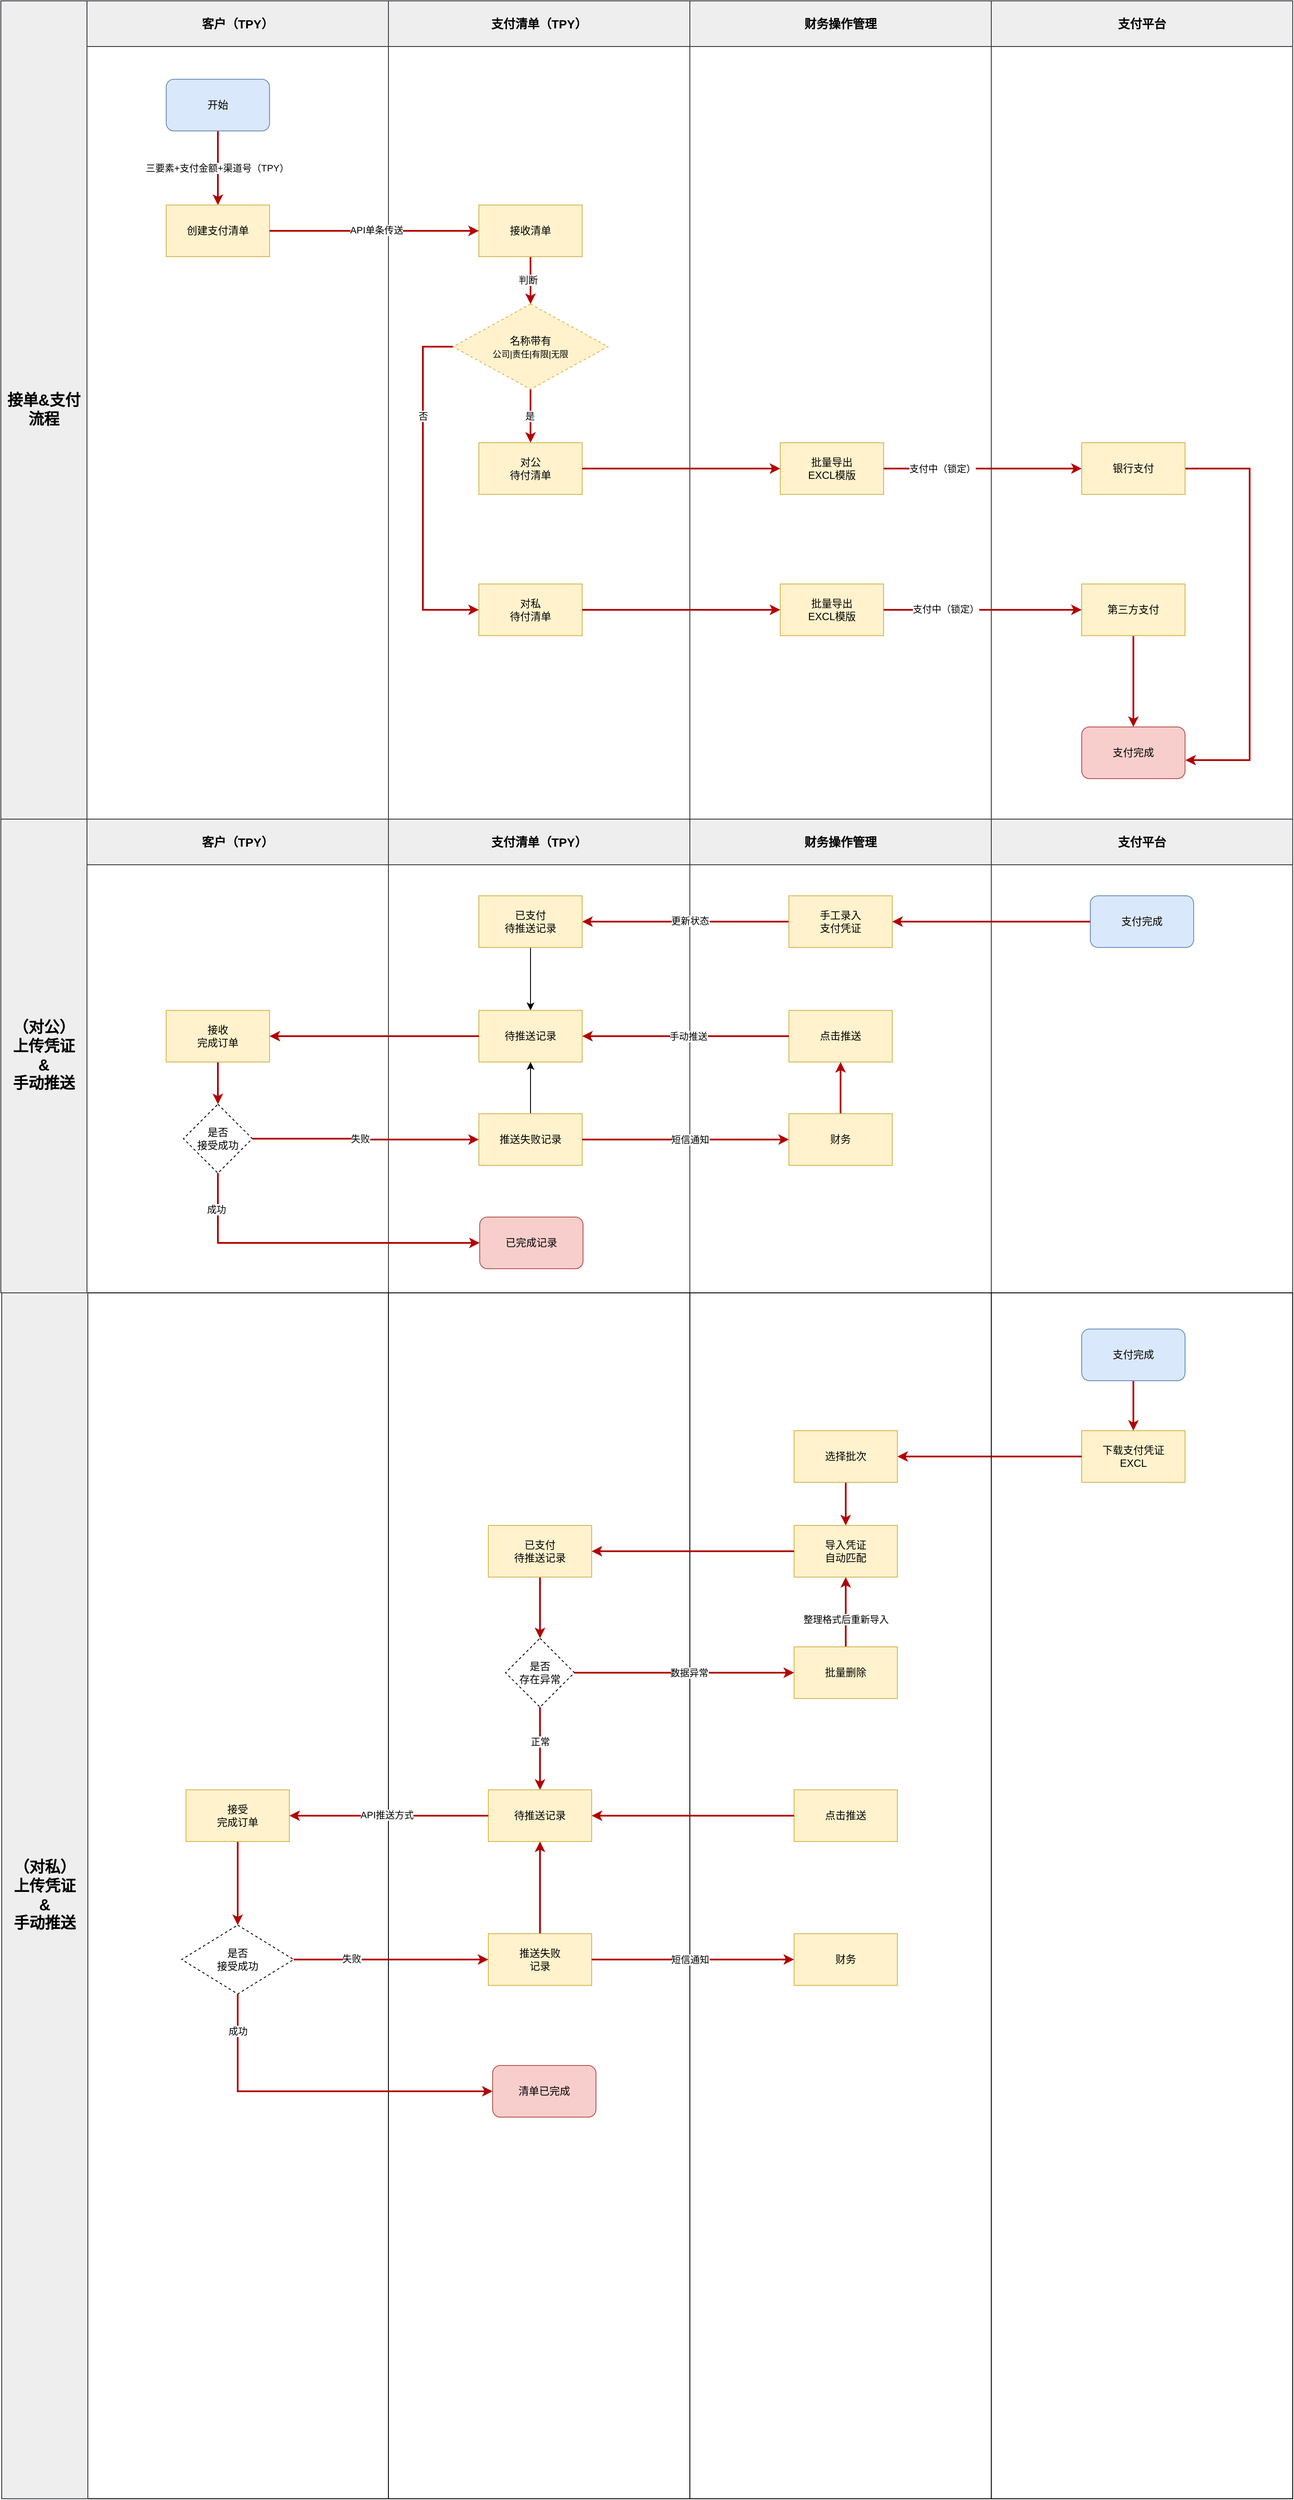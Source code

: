 <mxfile version="21.6.8" type="github">
  <diagram name="第 1 页" id="fxrkG2htSmhJT_0z3Aou">
    <mxGraphModel dx="2261" dy="790" grid="1" gridSize="10" guides="1" tooltips="1" connect="1" arrows="1" fold="1" page="1" pageScale="1" pageWidth="827" pageHeight="1169" math="0" shadow="0">
      <root>
        <mxCell id="0" />
        <mxCell id="1" parent="0" />
        <mxCell id="FZ6v5sqUs1EsnQ-WUJlG-2" value="客户（TPY）" style="swimlane;whiteSpace=wrap;html=1;startSize=53;movable=1;resizable=1;rotatable=1;deletable=1;editable=1;locked=0;connectable=1;fillColor=#eeeeee;strokeColor=#36393d;fontSize=14;" parent="1" vertex="1">
          <mxGeometry x="-680" y="30" width="350" height="950" as="geometry">
            <mxRectangle x="110" y="180" width="140" height="30" as="alternateBounds" />
          </mxGeometry>
        </mxCell>
        <mxCell id="FZ6v5sqUs1EsnQ-WUJlG-105" style="edgeStyle=orthogonalEdgeStyle;rounded=0;orthogonalLoop=1;jettySize=auto;html=1;exitX=0.5;exitY=1;exitDx=0;exitDy=0;entryX=0.5;entryY=0;entryDx=0;entryDy=0;fillColor=#e51400;strokeColor=#B20000;strokeWidth=2;" parent="FZ6v5sqUs1EsnQ-WUJlG-2" source="FZ6v5sqUs1EsnQ-WUJlG-101" target="FZ6v5sqUs1EsnQ-WUJlG-103" edge="1">
          <mxGeometry relative="1" as="geometry" />
        </mxCell>
        <mxCell id="FZ6v5sqUs1EsnQ-WUJlG-106" value="三要素+支付金额+渠道号（TPY）" style="edgeLabel;html=1;align=center;verticalAlign=middle;resizable=0;points=[];" parent="FZ6v5sqUs1EsnQ-WUJlG-105" vertex="1" connectable="0">
          <mxGeometry y="-1" relative="1" as="geometry">
            <mxPoint as="offset" />
          </mxGeometry>
        </mxCell>
        <mxCell id="FZ6v5sqUs1EsnQ-WUJlG-101" value="开始" style="rounded=1;whiteSpace=wrap;html=1;verticalAlign=middle;align=center;fillColor=#dae8fc;strokeColor=#6c8ebf;" parent="FZ6v5sqUs1EsnQ-WUJlG-2" vertex="1">
          <mxGeometry x="92" y="91" width="120" height="60" as="geometry" />
        </mxCell>
        <mxCell id="FZ6v5sqUs1EsnQ-WUJlG-103" value="创建支付清单" style="rounded=0;whiteSpace=wrap;html=1;verticalAlign=middle;align=center;fillColor=#fff2cc;strokeColor=#d6b656;" parent="FZ6v5sqUs1EsnQ-WUJlG-2" vertex="1">
          <mxGeometry x="92" y="237" width="120" height="60" as="geometry" />
        </mxCell>
        <mxCell id="FZ6v5sqUs1EsnQ-WUJlG-98" value="接单&amp;amp;支付流程" style="rounded=0;whiteSpace=wrap;html=1;fillColor=#eeeeee;strokeColor=#36393d;fontSize=18;fontStyle=1" parent="1" vertex="1">
          <mxGeometry x="-780" y="30" width="100" height="950" as="geometry" />
        </mxCell>
        <mxCell id="FZ6v5sqUs1EsnQ-WUJlG-107" value="支付清单（TPY）" style="swimlane;whiteSpace=wrap;html=1;startSize=53;movable=1;resizable=1;rotatable=1;deletable=1;editable=1;locked=0;connectable=1;fillColor=#eeeeee;strokeColor=#36393d;fontSize=14;" parent="1" vertex="1">
          <mxGeometry x="-330" y="30" width="350" height="950" as="geometry">
            <mxRectangle x="110" y="180" width="140" height="30" as="alternateBounds" />
          </mxGeometry>
        </mxCell>
        <mxCell id="FZ6v5sqUs1EsnQ-WUJlG-119" style="edgeStyle=orthogonalEdgeStyle;rounded=0;orthogonalLoop=1;jettySize=auto;html=1;exitX=0.5;exitY=1;exitDx=0;exitDy=0;entryX=0.5;entryY=0;entryDx=0;entryDy=0;fillColor=#e51400;strokeColor=#B20000;strokeWidth=2;" parent="FZ6v5sqUs1EsnQ-WUJlG-107" source="FZ6v5sqUs1EsnQ-WUJlG-111" target="FZ6v5sqUs1EsnQ-WUJlG-114" edge="1">
          <mxGeometry relative="1" as="geometry" />
        </mxCell>
        <mxCell id="FZ6v5sqUs1EsnQ-WUJlG-156" value="判断" style="edgeLabel;html=1;align=center;verticalAlign=middle;resizable=0;points=[];" parent="FZ6v5sqUs1EsnQ-WUJlG-119" vertex="1" connectable="0">
          <mxGeometry x="-0.025" y="-3" relative="1" as="geometry">
            <mxPoint as="offset" />
          </mxGeometry>
        </mxCell>
        <mxCell id="FZ6v5sqUs1EsnQ-WUJlG-111" value="接收清单" style="rounded=0;whiteSpace=wrap;html=1;verticalAlign=middle;align=center;fillColor=#fff2cc;strokeColor=#d6b656;" parent="FZ6v5sqUs1EsnQ-WUJlG-107" vertex="1">
          <mxGeometry x="105" y="237" width="120" height="60" as="geometry" />
        </mxCell>
        <mxCell id="FZ6v5sqUs1EsnQ-WUJlG-123" style="edgeStyle=orthogonalEdgeStyle;rounded=0;orthogonalLoop=1;jettySize=auto;html=1;exitX=0.5;exitY=1;exitDx=0;exitDy=0;entryX=0.5;entryY=0;entryDx=0;entryDy=0;fillColor=#e51400;strokeColor=#B20000;strokeWidth=2;" parent="FZ6v5sqUs1EsnQ-WUJlG-107" source="FZ6v5sqUs1EsnQ-WUJlG-114" target="FZ6v5sqUs1EsnQ-WUJlG-122" edge="1">
          <mxGeometry relative="1" as="geometry" />
        </mxCell>
        <mxCell id="FZ6v5sqUs1EsnQ-WUJlG-124" value="是" style="edgeLabel;html=1;align=center;verticalAlign=middle;resizable=0;points=[];" parent="FZ6v5sqUs1EsnQ-WUJlG-123" vertex="1" connectable="0">
          <mxGeometry relative="1" as="geometry">
            <mxPoint x="-1" as="offset" />
          </mxGeometry>
        </mxCell>
        <mxCell id="FZ6v5sqUs1EsnQ-WUJlG-133" style="edgeStyle=orthogonalEdgeStyle;rounded=0;orthogonalLoop=1;jettySize=auto;html=1;exitX=0;exitY=0.5;exitDx=0;exitDy=0;entryX=0;entryY=0.5;entryDx=0;entryDy=0;fillColor=#e51400;strokeColor=#B20000;strokeWidth=2;" parent="FZ6v5sqUs1EsnQ-WUJlG-107" source="FZ6v5sqUs1EsnQ-WUJlG-114" target="FZ6v5sqUs1EsnQ-WUJlG-132" edge="1">
          <mxGeometry relative="1" as="geometry">
            <Array as="points">
              <mxPoint x="40" y="402" />
              <mxPoint x="40" y="707" />
            </Array>
          </mxGeometry>
        </mxCell>
        <mxCell id="FZ6v5sqUs1EsnQ-WUJlG-135" value="否" style="edgeLabel;html=1;align=center;verticalAlign=middle;resizable=0;points=[];" parent="FZ6v5sqUs1EsnQ-WUJlG-133" vertex="1" connectable="0">
          <mxGeometry x="-0.154" relative="1" as="geometry">
            <mxPoint y="-56" as="offset" />
          </mxGeometry>
        </mxCell>
        <mxCell id="FZ6v5sqUs1EsnQ-WUJlG-114" value="名称带有&lt;br style=&quot;border-color: var(--border-color); font-size: 10px;&quot;&gt;&lt;span style=&quot;font-size: 10px;&quot;&gt;公司|责任|有限|无限&lt;/span&gt;" style="rhombus;whiteSpace=wrap;html=1;dashed=1;fillColor=#fff2cc;strokeColor=#d6b656;" parent="FZ6v5sqUs1EsnQ-WUJlG-107" vertex="1">
          <mxGeometry x="75" y="352" width="180" height="99" as="geometry" />
        </mxCell>
        <mxCell id="FZ6v5sqUs1EsnQ-WUJlG-122" value="对公&lt;br&gt;待付清单" style="rounded=0;whiteSpace=wrap;html=1;verticalAlign=middle;align=center;fillColor=#fff2cc;strokeColor=#d6b656;" parent="FZ6v5sqUs1EsnQ-WUJlG-107" vertex="1">
          <mxGeometry x="105" y="513" width="120" height="60" as="geometry" />
        </mxCell>
        <mxCell id="FZ6v5sqUs1EsnQ-WUJlG-132" value="对私&lt;br&gt;待付清单" style="rounded=0;whiteSpace=wrap;html=1;verticalAlign=middle;align=center;fillColor=#fff2cc;strokeColor=#d6b656;" parent="FZ6v5sqUs1EsnQ-WUJlG-107" vertex="1">
          <mxGeometry x="105" y="677" width="120" height="60" as="geometry" />
        </mxCell>
        <mxCell id="FZ6v5sqUs1EsnQ-WUJlG-120" style="edgeStyle=orthogonalEdgeStyle;rounded=0;orthogonalLoop=1;jettySize=auto;html=1;exitX=1;exitY=0.5;exitDx=0;exitDy=0;entryX=0;entryY=0.5;entryDx=0;entryDy=0;fillColor=#e51400;strokeColor=#B20000;strokeWidth=2;" parent="1" source="FZ6v5sqUs1EsnQ-WUJlG-103" target="FZ6v5sqUs1EsnQ-WUJlG-111" edge="1">
          <mxGeometry relative="1" as="geometry" />
        </mxCell>
        <mxCell id="FZ6v5sqUs1EsnQ-WUJlG-121" value="API单条传送" style="edgeLabel;html=1;align=center;verticalAlign=middle;resizable=0;points=[];" parent="FZ6v5sqUs1EsnQ-WUJlG-120" vertex="1" connectable="0">
          <mxGeometry x="0.021" relative="1" as="geometry">
            <mxPoint y="-1" as="offset" />
          </mxGeometry>
        </mxCell>
        <mxCell id="FZ6v5sqUs1EsnQ-WUJlG-136" value="财务操作管理" style="swimlane;whiteSpace=wrap;html=1;startSize=53;movable=1;resizable=1;rotatable=1;deletable=1;editable=1;locked=0;connectable=1;fillColor=#eeeeee;strokeColor=#36393d;fontSize=14;" parent="1" vertex="1">
          <mxGeometry x="20" y="30" width="350" height="950" as="geometry">
            <mxRectangle x="110" y="180" width="140" height="30" as="alternateBounds" />
          </mxGeometry>
        </mxCell>
        <mxCell id="FZ6v5sqUs1EsnQ-WUJlG-144" value="批量导出&lt;br&gt;EXCL模版" style="rounded=0;whiteSpace=wrap;html=1;verticalAlign=middle;align=center;fillColor=#fff2cc;strokeColor=#d6b656;" parent="FZ6v5sqUs1EsnQ-WUJlG-136" vertex="1">
          <mxGeometry x="105" y="513" width="120" height="60" as="geometry" />
        </mxCell>
        <mxCell id="FZ6v5sqUs1EsnQ-WUJlG-145" value="批量导出&lt;br&gt;EXCL模版" style="rounded=0;whiteSpace=wrap;html=1;verticalAlign=middle;align=center;fillColor=#fff2cc;strokeColor=#d6b656;" parent="FZ6v5sqUs1EsnQ-WUJlG-136" vertex="1">
          <mxGeometry x="105" y="677" width="120" height="60" as="geometry" />
        </mxCell>
        <mxCell id="FZ6v5sqUs1EsnQ-WUJlG-146" style="edgeStyle=orthogonalEdgeStyle;rounded=0;orthogonalLoop=1;jettySize=auto;html=1;exitX=1;exitY=0.5;exitDx=0;exitDy=0;entryX=0;entryY=0.5;entryDx=0;entryDy=0;fillColor=#e51400;strokeColor=#B20000;strokeWidth=2;" parent="1" source="FZ6v5sqUs1EsnQ-WUJlG-122" target="FZ6v5sqUs1EsnQ-WUJlG-144" edge="1">
          <mxGeometry relative="1" as="geometry" />
        </mxCell>
        <mxCell id="FZ6v5sqUs1EsnQ-WUJlG-147" style="edgeStyle=orthogonalEdgeStyle;rounded=0;orthogonalLoop=1;jettySize=auto;html=1;exitX=1;exitY=0.5;exitDx=0;exitDy=0;entryX=0;entryY=0.5;entryDx=0;entryDy=0;fillColor=#e51400;strokeColor=#B20000;strokeWidth=2;" parent="1" source="FZ6v5sqUs1EsnQ-WUJlG-132" target="FZ6v5sqUs1EsnQ-WUJlG-145" edge="1">
          <mxGeometry relative="1" as="geometry" />
        </mxCell>
        <mxCell id="FZ6v5sqUs1EsnQ-WUJlG-148" value="支付平台" style="swimlane;whiteSpace=wrap;html=1;startSize=53;movable=1;resizable=1;rotatable=1;deletable=1;editable=1;locked=0;connectable=1;fillColor=#eeeeee;strokeColor=#36393d;fontSize=14;" parent="1" vertex="1">
          <mxGeometry x="370" y="30" width="350" height="950" as="geometry">
            <mxRectangle x="110" y="180" width="140" height="30" as="alternateBounds" />
          </mxGeometry>
        </mxCell>
        <mxCell id="FZ6v5sqUs1EsnQ-WUJlG-155" style="edgeStyle=orthogonalEdgeStyle;rounded=0;orthogonalLoop=1;jettySize=auto;html=1;exitX=1;exitY=0.5;exitDx=0;exitDy=0;entryX=1.003;entryY=0.641;entryDx=0;entryDy=0;entryPerimeter=0;fillColor=#e51400;strokeColor=#B20000;strokeWidth=2;" parent="FZ6v5sqUs1EsnQ-WUJlG-148" source="FZ6v5sqUs1EsnQ-WUJlG-149" target="FZ6v5sqUs1EsnQ-WUJlG-153" edge="1">
          <mxGeometry relative="1" as="geometry">
            <Array as="points">
              <mxPoint x="300" y="543" />
              <mxPoint x="300" y="881" />
            </Array>
          </mxGeometry>
        </mxCell>
        <mxCell id="FZ6v5sqUs1EsnQ-WUJlG-149" value="银行支付" style="rounded=0;whiteSpace=wrap;html=1;verticalAlign=middle;align=center;fillColor=#fff2cc;strokeColor=#d6b656;" parent="FZ6v5sqUs1EsnQ-WUJlG-148" vertex="1">
          <mxGeometry x="105" y="513" width="120" height="60" as="geometry" />
        </mxCell>
        <mxCell id="FZ6v5sqUs1EsnQ-WUJlG-154" style="edgeStyle=orthogonalEdgeStyle;rounded=0;orthogonalLoop=1;jettySize=auto;html=1;exitX=0.5;exitY=1;exitDx=0;exitDy=0;entryX=0.5;entryY=0;entryDx=0;entryDy=0;fillColor=#e51400;strokeColor=#B20000;strokeWidth=2;" parent="FZ6v5sqUs1EsnQ-WUJlG-148" source="FZ6v5sqUs1EsnQ-WUJlG-150" target="FZ6v5sqUs1EsnQ-WUJlG-153" edge="1">
          <mxGeometry relative="1" as="geometry" />
        </mxCell>
        <mxCell id="FZ6v5sqUs1EsnQ-WUJlG-150" value="第三方支付" style="rounded=0;whiteSpace=wrap;html=1;verticalAlign=middle;align=center;fillColor=#fff2cc;strokeColor=#d6b656;" parent="FZ6v5sqUs1EsnQ-WUJlG-148" vertex="1">
          <mxGeometry x="105" y="677" width="120" height="60" as="geometry" />
        </mxCell>
        <mxCell id="FZ6v5sqUs1EsnQ-WUJlG-153" value="支付完成" style="rounded=1;whiteSpace=wrap;html=1;fillColor=#f8cecc;strokeColor=#b85450;" parent="FZ6v5sqUs1EsnQ-WUJlG-148" vertex="1">
          <mxGeometry x="105" y="843" width="120" height="60" as="geometry" />
        </mxCell>
        <mxCell id="FZ6v5sqUs1EsnQ-WUJlG-151" style="edgeStyle=orthogonalEdgeStyle;rounded=0;orthogonalLoop=1;jettySize=auto;html=1;exitX=1;exitY=0.5;exitDx=0;exitDy=0;entryX=0;entryY=0.5;entryDx=0;entryDy=0;fillColor=#e51400;strokeColor=#B20000;strokeWidth=2;" parent="1" source="FZ6v5sqUs1EsnQ-WUJlG-144" target="FZ6v5sqUs1EsnQ-WUJlG-149" edge="1">
          <mxGeometry relative="1" as="geometry" />
        </mxCell>
        <mxCell id="FZ6v5sqUs1EsnQ-WUJlG-157" value="支付中（锁定）" style="edgeLabel;html=1;align=center;verticalAlign=middle;resizable=0;points=[];" parent="FZ6v5sqUs1EsnQ-WUJlG-151" vertex="1" connectable="0">
          <mxGeometry x="-0.408" y="-3" relative="1" as="geometry">
            <mxPoint y="-3" as="offset" />
          </mxGeometry>
        </mxCell>
        <mxCell id="FZ6v5sqUs1EsnQ-WUJlG-152" style="edgeStyle=orthogonalEdgeStyle;rounded=0;orthogonalLoop=1;jettySize=auto;html=1;exitX=1;exitY=0.5;exitDx=0;exitDy=0;entryX=0;entryY=0.5;entryDx=0;entryDy=0;fillColor=#e51400;strokeColor=#B20000;strokeWidth=2;" parent="1" source="FZ6v5sqUs1EsnQ-WUJlG-145" target="FZ6v5sqUs1EsnQ-WUJlG-150" edge="1">
          <mxGeometry relative="1" as="geometry" />
        </mxCell>
        <mxCell id="FZ6v5sqUs1EsnQ-WUJlG-158" value="支付中（锁定）" style="edgeLabel;html=1;align=center;verticalAlign=middle;resizable=0;points=[];" parent="FZ6v5sqUs1EsnQ-WUJlG-152" vertex="1" connectable="0">
          <mxGeometry x="-0.378" y="2" relative="1" as="geometry">
            <mxPoint y="1" as="offset" />
          </mxGeometry>
        </mxCell>
        <mxCell id="FZ6v5sqUs1EsnQ-WUJlG-164" value="客户（TPY）" style="swimlane;whiteSpace=wrap;html=1;startSize=53;movable=1;resizable=1;rotatable=1;deletable=1;editable=1;locked=0;connectable=1;fillColor=#eeeeee;strokeColor=#36393d;fontSize=14;" parent="1" vertex="1">
          <mxGeometry x="-680" y="980" width="350" height="1950" as="geometry">
            <mxRectangle x="110" y="180" width="140" height="30" as="alternateBounds" />
          </mxGeometry>
        </mxCell>
        <mxCell id="FZ6v5sqUs1EsnQ-WUJlG-233" style="edgeStyle=orthogonalEdgeStyle;rounded=0;orthogonalLoop=1;jettySize=auto;html=1;exitX=0.5;exitY=1;exitDx=0;exitDy=0;entryX=0.5;entryY=0;entryDx=0;entryDy=0;strokeWidth=2;fillColor=#e51400;strokeColor=#B20000;" parent="FZ6v5sqUs1EsnQ-WUJlG-164" source="FZ6v5sqUs1EsnQ-WUJlG-168" target="FZ6v5sqUs1EsnQ-WUJlG-232" edge="1">
          <mxGeometry relative="1" as="geometry" />
        </mxCell>
        <mxCell id="FZ6v5sqUs1EsnQ-WUJlG-168" value="接收&lt;br&gt;完成订单" style="rounded=0;whiteSpace=wrap;html=1;verticalAlign=middle;align=center;fillColor=#fff2cc;strokeColor=#d6b656;" parent="FZ6v5sqUs1EsnQ-WUJlG-164" vertex="1">
          <mxGeometry x="92" y="222" width="120" height="60" as="geometry" />
        </mxCell>
        <mxCell id="FZ6v5sqUs1EsnQ-WUJlG-232" value="是否&lt;br&gt;接受成功" style="rhombus;whiteSpace=wrap;html=1;dashed=1;" parent="FZ6v5sqUs1EsnQ-WUJlG-164" vertex="1">
          <mxGeometry x="112" y="331" width="80" height="80" as="geometry" />
        </mxCell>
        <mxCell id="FZ6v5sqUs1EsnQ-WUJlG-213" value="" style="swimlane;startSize=0;" parent="FZ6v5sqUs1EsnQ-WUJlG-164" vertex="1">
          <mxGeometry y="550" width="350" height="1400" as="geometry" />
        </mxCell>
        <mxCell id="FZ6v5sqUs1EsnQ-WUJlG-255" style="edgeStyle=orthogonalEdgeStyle;rounded=0;orthogonalLoop=1;jettySize=auto;html=1;exitX=0.5;exitY=1;exitDx=0;exitDy=0;entryX=0.5;entryY=0;entryDx=0;entryDy=0;fillColor=#e51400;strokeColor=#B20000;strokeWidth=2;" parent="FZ6v5sqUs1EsnQ-WUJlG-213" source="FZ6v5sqUs1EsnQ-WUJlG-225" target="FZ6v5sqUs1EsnQ-WUJlG-253" edge="1">
          <mxGeometry relative="1" as="geometry" />
        </mxCell>
        <mxCell id="FZ6v5sqUs1EsnQ-WUJlG-225" value="接受&lt;br&gt;完成订单" style="rounded=0;whiteSpace=wrap;html=1;verticalAlign=middle;align=center;fillColor=#fff2cc;strokeColor=#d6b656;" parent="FZ6v5sqUs1EsnQ-WUJlG-213" vertex="1">
          <mxGeometry x="115" y="577" width="120" height="60" as="geometry" />
        </mxCell>
        <mxCell id="FZ6v5sqUs1EsnQ-WUJlG-253" value="是否&lt;br&gt;接受成功" style="rhombus;whiteSpace=wrap;html=1;dashed=1;" parent="FZ6v5sqUs1EsnQ-WUJlG-213" vertex="1">
          <mxGeometry x="110" y="734" width="130" height="80" as="geometry" />
        </mxCell>
        <mxCell id="FZ6v5sqUs1EsnQ-WUJlG-169" value="（对公）&lt;br&gt;上传凭证&lt;br&gt;&amp;amp;&lt;br&gt;手动推送" style="rounded=0;whiteSpace=wrap;html=1;fillColor=#eeeeee;strokeColor=#36393d;fontSize=18;fontStyle=1" parent="1" vertex="1">
          <mxGeometry x="-780" y="980" width="100" height="550" as="geometry" />
        </mxCell>
        <mxCell id="FZ6v5sqUs1EsnQ-WUJlG-170" value="支付清单（TPY）" style="swimlane;whiteSpace=wrap;html=1;startSize=53;movable=1;resizable=1;rotatable=1;deletable=1;editable=1;locked=0;connectable=1;fillColor=#eeeeee;strokeColor=#36393d;fontSize=14;" parent="1" vertex="1">
          <mxGeometry x="-330" y="980" width="350" height="1950" as="geometry">
            <mxRectangle x="110" y="180" width="140" height="30" as="alternateBounds" />
          </mxGeometry>
        </mxCell>
        <mxCell id="FZ6v5sqUs1EsnQ-WUJlG-231" style="edgeStyle=orthogonalEdgeStyle;rounded=0;orthogonalLoop=1;jettySize=auto;html=1;exitX=0.5;exitY=1;exitDx=0;exitDy=0;entryX=0.5;entryY=0;entryDx=0;entryDy=0;" parent="FZ6v5sqUs1EsnQ-WUJlG-170" source="FZ6v5sqUs1EsnQ-WUJlG-173" target="FZ6v5sqUs1EsnQ-WUJlG-228" edge="1">
          <mxGeometry relative="1" as="geometry" />
        </mxCell>
        <mxCell id="FZ6v5sqUs1EsnQ-WUJlG-173" value="已支付&lt;br&gt;待推送记录" style="rounded=0;whiteSpace=wrap;html=1;verticalAlign=middle;align=center;fillColor=#fff2cc;strokeColor=#d6b656;" parent="FZ6v5sqUs1EsnQ-WUJlG-170" vertex="1">
          <mxGeometry x="105" y="89" width="120" height="60" as="geometry" />
        </mxCell>
        <mxCell id="FZ6v5sqUs1EsnQ-WUJlG-228" value="待推送记录" style="rounded=0;whiteSpace=wrap;html=1;verticalAlign=middle;align=center;fillColor=#fff2cc;strokeColor=#d6b656;" parent="FZ6v5sqUs1EsnQ-WUJlG-170" vertex="1">
          <mxGeometry x="105" y="222" width="120" height="60" as="geometry" />
        </mxCell>
        <mxCell id="FZ6v5sqUs1EsnQ-WUJlG-193" value="已完成记录" style="rounded=1;whiteSpace=wrap;html=1;fillColor=#f8cecc;strokeColor=#b85450;" parent="FZ6v5sqUs1EsnQ-WUJlG-170" vertex="1">
          <mxGeometry x="106" y="462" width="120" height="60" as="geometry" />
        </mxCell>
        <mxCell id="kbjK1IBCzuBrz2MPu3hV-1" style="edgeStyle=orthogonalEdgeStyle;rounded=0;orthogonalLoop=1;jettySize=auto;html=1;exitX=0.5;exitY=0;exitDx=0;exitDy=0;entryX=0.5;entryY=1;entryDx=0;entryDy=0;" edge="1" parent="FZ6v5sqUs1EsnQ-WUJlG-170" source="FZ6v5sqUs1EsnQ-WUJlG-240" target="FZ6v5sqUs1EsnQ-WUJlG-228">
          <mxGeometry relative="1" as="geometry" />
        </mxCell>
        <mxCell id="FZ6v5sqUs1EsnQ-WUJlG-240" value="推送失败记录" style="rounded=0;whiteSpace=wrap;html=1;verticalAlign=middle;align=center;fillColor=#fff2cc;strokeColor=#d6b656;" parent="FZ6v5sqUs1EsnQ-WUJlG-170" vertex="1">
          <mxGeometry x="105" y="342" width="120" height="60" as="geometry" />
        </mxCell>
        <mxCell id="FZ6v5sqUs1EsnQ-WUJlG-216" value="（对私）&lt;br&gt;上传凭证&lt;br&gt;&amp;amp;&lt;br&gt;手动推送" style="rounded=0;whiteSpace=wrap;html=1;fillColor=#eeeeee;strokeColor=#36393d;fontSize=18;fontStyle=1" parent="FZ6v5sqUs1EsnQ-WUJlG-170" vertex="1">
          <mxGeometry x="-449" y="550" width="100" height="1400" as="geometry" />
        </mxCell>
        <mxCell id="FZ6v5sqUs1EsnQ-WUJlG-212" value="" style="swimlane;startSize=0;" parent="FZ6v5sqUs1EsnQ-WUJlG-170" vertex="1">
          <mxGeometry y="550" width="350" height="1400" as="geometry" />
        </mxCell>
        <mxCell id="FZ6v5sqUs1EsnQ-WUJlG-266" style="edgeStyle=orthogonalEdgeStyle;rounded=0;orthogonalLoop=1;jettySize=auto;html=1;exitX=0.5;exitY=1;exitDx=0;exitDy=0;entryX=0.5;entryY=0;entryDx=0;entryDy=0;fillColor=#e51400;strokeColor=#B20000;strokeWidth=2;" parent="FZ6v5sqUs1EsnQ-WUJlG-212" source="FZ6v5sqUs1EsnQ-WUJlG-222" target="FZ6v5sqUs1EsnQ-WUJlG-258" edge="1">
          <mxGeometry relative="1" as="geometry" />
        </mxCell>
        <mxCell id="FZ6v5sqUs1EsnQ-WUJlG-222" value="已支付&lt;br&gt;待推送记录" style="rounded=0;whiteSpace=wrap;html=1;verticalAlign=middle;align=center;fillColor=#fff2cc;strokeColor=#d6b656;" parent="FZ6v5sqUs1EsnQ-WUJlG-212" vertex="1">
          <mxGeometry x="116" y="270" width="120" height="60" as="geometry" />
        </mxCell>
        <mxCell id="FZ6v5sqUs1EsnQ-WUJlG-224" value="待推送记录" style="rounded=0;whiteSpace=wrap;html=1;verticalAlign=middle;align=center;fillColor=#fff2cc;strokeColor=#d6b656;" parent="FZ6v5sqUs1EsnQ-WUJlG-212" vertex="1">
          <mxGeometry x="116" y="577" width="120" height="60" as="geometry" />
        </mxCell>
        <mxCell id="FZ6v5sqUs1EsnQ-WUJlG-256" value="清单已完成" style="rounded=1;whiteSpace=wrap;html=1;fillColor=#f8cecc;strokeColor=#b85450;" parent="FZ6v5sqUs1EsnQ-WUJlG-212" vertex="1">
          <mxGeometry x="121" y="897" width="120" height="60" as="geometry" />
        </mxCell>
        <mxCell id="FZ6v5sqUs1EsnQ-WUJlG-269" style="edgeStyle=orthogonalEdgeStyle;rounded=0;orthogonalLoop=1;jettySize=auto;html=1;exitX=0.5;exitY=1;exitDx=0;exitDy=0;entryX=0.5;entryY=0;entryDx=0;entryDy=0;fillColor=#e51400;strokeColor=#B20000;strokeWidth=2;" parent="FZ6v5sqUs1EsnQ-WUJlG-212" source="FZ6v5sqUs1EsnQ-WUJlG-258" target="FZ6v5sqUs1EsnQ-WUJlG-224" edge="1">
          <mxGeometry relative="1" as="geometry" />
        </mxCell>
        <mxCell id="FZ6v5sqUs1EsnQ-WUJlG-270" value="正常" style="edgeLabel;html=1;align=center;verticalAlign=middle;resizable=0;points=[];" parent="FZ6v5sqUs1EsnQ-WUJlG-269" vertex="1" connectable="0">
          <mxGeometry x="-0.213" relative="1" as="geometry">
            <mxPoint y="2" as="offset" />
          </mxGeometry>
        </mxCell>
        <mxCell id="FZ6v5sqUs1EsnQ-WUJlG-258" value="是否&lt;br&gt;存在异常" style="rhombus;whiteSpace=wrap;html=1;dashed=1;" parent="FZ6v5sqUs1EsnQ-WUJlG-212" vertex="1">
          <mxGeometry x="136" y="401" width="80" height="80" as="geometry" />
        </mxCell>
        <mxCell id="kbjK1IBCzuBrz2MPu3hV-11" style="edgeStyle=orthogonalEdgeStyle;rounded=0;orthogonalLoop=1;jettySize=auto;html=1;exitX=0.5;exitY=0;exitDx=0;exitDy=0;fillColor=#e51400;strokeColor=#B20000;strokeWidth=2;" edge="1" parent="FZ6v5sqUs1EsnQ-WUJlG-212" source="FZ6v5sqUs1EsnQ-WUJlG-226" target="FZ6v5sqUs1EsnQ-WUJlG-224">
          <mxGeometry relative="1" as="geometry" />
        </mxCell>
        <mxCell id="FZ6v5sqUs1EsnQ-WUJlG-226" value="推送失败&lt;br&gt;记录" style="rounded=0;whiteSpace=wrap;html=1;verticalAlign=middle;align=center;fillColor=#fff2cc;strokeColor=#d6b656;" parent="FZ6v5sqUs1EsnQ-WUJlG-212" vertex="1">
          <mxGeometry x="116" y="744" width="120" height="60" as="geometry" />
        </mxCell>
        <mxCell id="FZ6v5sqUs1EsnQ-WUJlG-188" value="支付平台" style="swimlane;whiteSpace=wrap;html=1;startSize=53;movable=1;resizable=1;rotatable=1;deletable=1;editable=1;locked=0;connectable=1;fillColor=#eeeeee;strokeColor=#36393d;fontSize=14;" parent="1" vertex="1">
          <mxGeometry x="370" y="980" width="350" height="550" as="geometry">
            <mxRectangle x="110" y="180" width="140" height="30" as="alternateBounds" />
          </mxGeometry>
        </mxCell>
        <mxCell id="FZ6v5sqUs1EsnQ-WUJlG-167" value="支付完成" style="rounded=1;whiteSpace=wrap;html=1;verticalAlign=middle;align=center;fillColor=#dae8fc;strokeColor=#6c8ebf;" parent="FZ6v5sqUs1EsnQ-WUJlG-188" vertex="1">
          <mxGeometry x="115" y="89" width="120" height="60" as="geometry" />
        </mxCell>
        <mxCell id="FZ6v5sqUs1EsnQ-WUJlG-230" style="edgeStyle=orthogonalEdgeStyle;rounded=0;orthogonalLoop=1;jettySize=auto;html=1;exitX=0;exitY=0.5;exitDx=0;exitDy=0;entryX=1;entryY=0.5;entryDx=0;entryDy=0;strokeWidth=2;fillColor=#e51400;strokeColor=#B20000;" parent="1" source="FZ6v5sqUs1EsnQ-WUJlG-167" target="FZ6v5sqUs1EsnQ-WUJlG-198" edge="1">
          <mxGeometry relative="1" as="geometry" />
        </mxCell>
        <mxCell id="FZ6v5sqUs1EsnQ-WUJlG-235" style="edgeStyle=orthogonalEdgeStyle;rounded=0;orthogonalLoop=1;jettySize=auto;html=1;exitX=0;exitY=0.5;exitDx=0;exitDy=0;entryX=1;entryY=0.5;entryDx=0;entryDy=0;strokeWidth=2;fillColor=#e51400;strokeColor=#B20000;" parent="1" source="FZ6v5sqUs1EsnQ-WUJlG-228" target="FZ6v5sqUs1EsnQ-WUJlG-168" edge="1">
          <mxGeometry relative="1" as="geometry" />
        </mxCell>
        <mxCell id="FZ6v5sqUs1EsnQ-WUJlG-241" style="edgeStyle=orthogonalEdgeStyle;rounded=0;orthogonalLoop=1;jettySize=auto;html=1;exitX=1;exitY=0.5;exitDx=0;exitDy=0;entryX=0;entryY=0.5;entryDx=0;entryDy=0;strokeWidth=2;fillColor=#e51400;strokeColor=#B20000;" parent="1" source="FZ6v5sqUs1EsnQ-WUJlG-232" target="FZ6v5sqUs1EsnQ-WUJlG-240" edge="1">
          <mxGeometry relative="1" as="geometry" />
        </mxCell>
        <mxCell id="FZ6v5sqUs1EsnQ-WUJlG-249" value="失败" style="edgeLabel;html=1;align=center;verticalAlign=middle;resizable=0;points=[];" parent="FZ6v5sqUs1EsnQ-WUJlG-241" vertex="1" connectable="0">
          <mxGeometry x="-0.061" relative="1" as="geometry">
            <mxPoint x="1" as="offset" />
          </mxGeometry>
        </mxCell>
        <mxCell id="FZ6v5sqUs1EsnQ-WUJlG-247" style="edgeStyle=orthogonalEdgeStyle;rounded=0;orthogonalLoop=1;jettySize=auto;html=1;exitX=0.5;exitY=1;exitDx=0;exitDy=0;entryX=0;entryY=0.5;entryDx=0;entryDy=0;strokeWidth=2;fillColor=#e51400;strokeColor=#B20000;" parent="1" source="FZ6v5sqUs1EsnQ-WUJlG-232" target="FZ6v5sqUs1EsnQ-WUJlG-193" edge="1">
          <mxGeometry relative="1" as="geometry" />
        </mxCell>
        <mxCell id="FZ6v5sqUs1EsnQ-WUJlG-248" value="成功" style="edgeLabel;html=1;align=center;verticalAlign=middle;resizable=0;points=[];" parent="FZ6v5sqUs1EsnQ-WUJlG-247" vertex="1" connectable="0">
          <mxGeometry x="-0.783" y="-2" relative="1" as="geometry">
            <mxPoint as="offset" />
          </mxGeometry>
        </mxCell>
        <mxCell id="FZ6v5sqUs1EsnQ-WUJlG-278" style="edgeStyle=orthogonalEdgeStyle;rounded=0;orthogonalLoop=1;jettySize=auto;html=1;exitX=1;exitY=0.5;exitDx=0;exitDy=0;entryX=0;entryY=0.5;entryDx=0;entryDy=0;fillColor=#e51400;strokeColor=#B20000;strokeWidth=2;" parent="1" source="FZ6v5sqUs1EsnQ-WUJlG-253" target="FZ6v5sqUs1EsnQ-WUJlG-226" edge="1">
          <mxGeometry relative="1" as="geometry" />
        </mxCell>
        <mxCell id="FZ6v5sqUs1EsnQ-WUJlG-279" value="失败" style="edgeLabel;html=1;align=center;verticalAlign=middle;resizable=0;points=[];" parent="FZ6v5sqUs1EsnQ-WUJlG-278" vertex="1" connectable="0">
          <mxGeometry x="-0.335" y="3" relative="1" as="geometry">
            <mxPoint x="-8" y="2" as="offset" />
          </mxGeometry>
        </mxCell>
        <mxCell id="FZ6v5sqUs1EsnQ-WUJlG-273" style="edgeStyle=orthogonalEdgeStyle;rounded=0;orthogonalLoop=1;jettySize=auto;html=1;exitX=0;exitY=0.5;exitDx=0;exitDy=0;fillColor=#e51400;strokeColor=#B20000;strokeWidth=2;" parent="1" source="FZ6v5sqUs1EsnQ-WUJlG-224" target="FZ6v5sqUs1EsnQ-WUJlG-225" edge="1">
          <mxGeometry relative="1" as="geometry" />
        </mxCell>
        <mxCell id="FZ6v5sqUs1EsnQ-WUJlG-274" value="API推送方式" style="edgeLabel;html=1;align=center;verticalAlign=middle;resizable=0;points=[];" parent="FZ6v5sqUs1EsnQ-WUJlG-273" vertex="1" connectable="0">
          <mxGeometry x="0.24" relative="1" as="geometry">
            <mxPoint x="25" y="-1" as="offset" />
          </mxGeometry>
        </mxCell>
        <mxCell id="FZ6v5sqUs1EsnQ-WUJlG-280" style="edgeStyle=orthogonalEdgeStyle;rounded=0;orthogonalLoop=1;jettySize=auto;html=1;exitX=0.5;exitY=1;exitDx=0;exitDy=0;entryX=0;entryY=0.5;entryDx=0;entryDy=0;fillColor=#e51400;strokeColor=#B20000;strokeWidth=2;" parent="1" source="FZ6v5sqUs1EsnQ-WUJlG-253" target="FZ6v5sqUs1EsnQ-WUJlG-256" edge="1">
          <mxGeometry relative="1" as="geometry" />
        </mxCell>
        <mxCell id="FZ6v5sqUs1EsnQ-WUJlG-282" value="成功" style="edgeLabel;html=1;align=center;verticalAlign=middle;resizable=0;points=[];" parent="FZ6v5sqUs1EsnQ-WUJlG-280" vertex="1" connectable="0">
          <mxGeometry x="-0.792" relative="1" as="geometry">
            <mxPoint as="offset" />
          </mxGeometry>
        </mxCell>
        <mxCell id="FZ6v5sqUs1EsnQ-WUJlG-183" value="财务操作管理" style="swimlane;whiteSpace=wrap;html=1;startSize=53;movable=1;resizable=1;rotatable=1;deletable=1;editable=1;locked=0;connectable=1;fillColor=#eeeeee;strokeColor=#36393d;fontSize=14;" parent="1" vertex="1">
          <mxGeometry x="20" y="980" width="350" height="550" as="geometry">
            <mxRectangle x="110" y="180" width="140" height="30" as="alternateBounds" />
          </mxGeometry>
        </mxCell>
        <mxCell id="FZ6v5sqUs1EsnQ-WUJlG-229" value="点击推送" style="rounded=0;whiteSpace=wrap;html=1;verticalAlign=middle;align=center;fillColor=#fff2cc;strokeColor=#d6b656;" parent="FZ6v5sqUs1EsnQ-WUJlG-183" vertex="1">
          <mxGeometry x="115" y="222" width="120" height="60" as="geometry" />
        </mxCell>
        <mxCell id="kbjK1IBCzuBrz2MPu3hV-6" style="edgeStyle=orthogonalEdgeStyle;rounded=0;orthogonalLoop=1;jettySize=auto;html=1;exitX=0.5;exitY=0;exitDx=0;exitDy=0;entryX=0.5;entryY=1;entryDx=0;entryDy=0;strokeWidth=2;fillColor=#e51400;strokeColor=#B20000;" edge="1" parent="FZ6v5sqUs1EsnQ-WUJlG-183" source="kbjK1IBCzuBrz2MPu3hV-4" target="FZ6v5sqUs1EsnQ-WUJlG-229">
          <mxGeometry relative="1" as="geometry" />
        </mxCell>
        <mxCell id="kbjK1IBCzuBrz2MPu3hV-4" value="财务" style="rounded=0;whiteSpace=wrap;html=1;verticalAlign=middle;align=center;fillColor=#fff2cc;strokeColor=#d6b656;" vertex="1" parent="FZ6v5sqUs1EsnQ-WUJlG-183">
          <mxGeometry x="115" y="342" width="120" height="60" as="geometry" />
        </mxCell>
        <mxCell id="FZ6v5sqUs1EsnQ-WUJlG-204" style="edgeStyle=orthogonalEdgeStyle;rounded=0;orthogonalLoop=1;jettySize=auto;html=1;exitX=0;exitY=0.5;exitDx=0;exitDy=0;entryX=1;entryY=0.5;entryDx=0;entryDy=0;strokeWidth=2;fillColor=#e51400;strokeColor=#B20000;" parent="1" source="FZ6v5sqUs1EsnQ-WUJlG-198" target="FZ6v5sqUs1EsnQ-WUJlG-173" edge="1">
          <mxGeometry relative="1" as="geometry" />
        </mxCell>
        <mxCell id="FZ6v5sqUs1EsnQ-WUJlG-210" value="更新状态" style="edgeLabel;html=1;align=center;verticalAlign=middle;resizable=0;points=[];" parent="FZ6v5sqUs1EsnQ-WUJlG-204" vertex="1" connectable="0">
          <mxGeometry x="0.069" y="1" relative="1" as="geometry">
            <mxPoint x="13" y="-2" as="offset" />
          </mxGeometry>
        </mxCell>
        <mxCell id="kbjK1IBCzuBrz2MPu3hV-7" style="edgeStyle=orthogonalEdgeStyle;rounded=0;orthogonalLoop=1;jettySize=auto;html=1;exitX=1;exitY=0.5;exitDx=0;exitDy=0;entryX=0;entryY=0.5;entryDx=0;entryDy=0;strokeWidth=2;fillColor=#e51400;strokeColor=#B20000;" edge="1" parent="1" source="FZ6v5sqUs1EsnQ-WUJlG-240" target="kbjK1IBCzuBrz2MPu3hV-4">
          <mxGeometry relative="1" as="geometry" />
        </mxCell>
        <mxCell id="kbjK1IBCzuBrz2MPu3hV-12" value="短信通知" style="edgeLabel;html=1;align=center;verticalAlign=middle;resizable=0;points=[];" vertex="1" connectable="0" parent="kbjK1IBCzuBrz2MPu3hV-7">
          <mxGeometry x="-0.075" relative="1" as="geometry">
            <mxPoint x="14" as="offset" />
          </mxGeometry>
        </mxCell>
        <mxCell id="FZ6v5sqUs1EsnQ-WUJlG-198" value="手工录入&lt;br&gt;支付凭证" style="rounded=0;whiteSpace=wrap;html=1;verticalAlign=middle;align=center;fillColor=#fff2cc;strokeColor=#d6b656;" parent="1" vertex="1">
          <mxGeometry x="135" y="1069" width="120" height="60" as="geometry" />
        </mxCell>
        <mxCell id="FZ6v5sqUs1EsnQ-WUJlG-215" value="" style="swimlane;startSize=0;" parent="1" vertex="1">
          <mxGeometry x="370" y="1530" width="350" height="1400" as="geometry" />
        </mxCell>
        <mxCell id="FZ6v5sqUs1EsnQ-WUJlG-250" style="edgeStyle=orthogonalEdgeStyle;rounded=0;orthogonalLoop=1;jettySize=auto;html=1;exitX=0.5;exitY=1;exitDx=0;exitDy=0;entryX=0.5;entryY=0;entryDx=0;entryDy=0;fillColor=#e51400;strokeColor=#B20000;strokeWidth=2;" parent="FZ6v5sqUs1EsnQ-WUJlG-215" source="FZ6v5sqUs1EsnQ-WUJlG-217" target="FZ6v5sqUs1EsnQ-WUJlG-218" edge="1">
          <mxGeometry relative="1" as="geometry" />
        </mxCell>
        <mxCell id="FZ6v5sqUs1EsnQ-WUJlG-217" value="支付完成" style="rounded=1;whiteSpace=wrap;html=1;verticalAlign=middle;align=center;fillColor=#dae8fc;strokeColor=#6c8ebf;" parent="FZ6v5sqUs1EsnQ-WUJlG-215" vertex="1">
          <mxGeometry x="105" y="42" width="120" height="60" as="geometry" />
        </mxCell>
        <mxCell id="FZ6v5sqUs1EsnQ-WUJlG-218" value="下载支付凭证&lt;br&gt;EXCL" style="rounded=0;whiteSpace=wrap;html=1;verticalAlign=middle;align=center;fillColor=#fff2cc;strokeColor=#d6b656;" parent="FZ6v5sqUs1EsnQ-WUJlG-215" vertex="1">
          <mxGeometry x="105" y="160" width="120" height="60" as="geometry" />
        </mxCell>
        <mxCell id="FZ6v5sqUs1EsnQ-WUJlG-271" style="edgeStyle=orthogonalEdgeStyle;rounded=0;orthogonalLoop=1;jettySize=auto;html=1;exitX=0;exitY=0.5;exitDx=0;exitDy=0;entryX=1;entryY=0.5;entryDx=0;entryDy=0;fillColor=#e51400;strokeColor=#B20000;strokeWidth=2;" parent="1" source="FZ6v5sqUs1EsnQ-WUJlG-218" target="FZ6v5sqUs1EsnQ-WUJlG-221" edge="1">
          <mxGeometry relative="1" as="geometry" />
        </mxCell>
        <mxCell id="FZ6v5sqUs1EsnQ-WUJlG-214" value="" style="swimlane;startSize=0;" parent="1" vertex="1">
          <mxGeometry x="20" y="1530" width="350" height="1400" as="geometry">
            <mxRectangle x="350" width="50" height="40" as="alternateBounds" />
          </mxGeometry>
        </mxCell>
        <mxCell id="FZ6v5sqUs1EsnQ-WUJlG-220" value="导入凭证&lt;br&gt;自动匹配" style="rounded=0;whiteSpace=wrap;html=1;verticalAlign=middle;align=center;fillColor=#fff2cc;strokeColor=#d6b656;" parent="FZ6v5sqUs1EsnQ-WUJlG-214" vertex="1">
          <mxGeometry x="121" y="270" width="120" height="60" as="geometry" />
        </mxCell>
        <mxCell id="kbjK1IBCzuBrz2MPu3hV-8" style="edgeStyle=orthogonalEdgeStyle;rounded=0;orthogonalLoop=1;jettySize=auto;html=1;exitX=0.5;exitY=1;exitDx=0;exitDy=0;entryX=0.5;entryY=0;entryDx=0;entryDy=0;fillColor=#e51400;strokeColor=#B20000;strokeWidth=2;" edge="1" parent="FZ6v5sqUs1EsnQ-WUJlG-214" source="FZ6v5sqUs1EsnQ-WUJlG-221" target="FZ6v5sqUs1EsnQ-WUJlG-220">
          <mxGeometry relative="1" as="geometry" />
        </mxCell>
        <mxCell id="FZ6v5sqUs1EsnQ-WUJlG-221" value="选择批次" style="rounded=0;whiteSpace=wrap;html=1;verticalAlign=middle;align=center;fillColor=#fff2cc;strokeColor=#d6b656;" parent="FZ6v5sqUs1EsnQ-WUJlG-214" vertex="1">
          <mxGeometry x="121" y="160" width="120" height="60" as="geometry" />
        </mxCell>
        <mxCell id="FZ6v5sqUs1EsnQ-WUJlG-251" value="点击推送" style="rounded=0;whiteSpace=wrap;html=1;verticalAlign=middle;align=center;fillColor=#fff2cc;strokeColor=#d6b656;" parent="FZ6v5sqUs1EsnQ-WUJlG-214" vertex="1">
          <mxGeometry x="121" y="577" width="120" height="60" as="geometry" />
        </mxCell>
        <mxCell id="FZ6v5sqUs1EsnQ-WUJlG-252" value="财务" style="rounded=0;whiteSpace=wrap;html=1;verticalAlign=middle;align=center;fillColor=#fff2cc;strokeColor=#d6b656;" parent="FZ6v5sqUs1EsnQ-WUJlG-214" vertex="1">
          <mxGeometry x="121" y="744" width="120" height="60" as="geometry" />
        </mxCell>
        <mxCell id="FZ6v5sqUs1EsnQ-WUJlG-265" style="edgeStyle=orthogonalEdgeStyle;rounded=0;orthogonalLoop=1;jettySize=auto;html=1;exitX=0.5;exitY=0;exitDx=0;exitDy=0;entryX=0.5;entryY=1;entryDx=0;entryDy=0;fillColor=#e51400;strokeColor=#B20000;strokeWidth=2;" parent="FZ6v5sqUs1EsnQ-WUJlG-214" source="FZ6v5sqUs1EsnQ-WUJlG-257" target="FZ6v5sqUs1EsnQ-WUJlG-220" edge="1">
          <mxGeometry relative="1" as="geometry" />
        </mxCell>
        <mxCell id="FZ6v5sqUs1EsnQ-WUJlG-272" value="整理格式后重新导入" style="edgeLabel;html=1;align=center;verticalAlign=middle;resizable=0;points=[];" parent="FZ6v5sqUs1EsnQ-WUJlG-265" vertex="1" connectable="0">
          <mxGeometry x="-0.207" relative="1" as="geometry">
            <mxPoint as="offset" />
          </mxGeometry>
        </mxCell>
        <mxCell id="FZ6v5sqUs1EsnQ-WUJlG-257" value="批量删除" style="rounded=0;whiteSpace=wrap;html=1;verticalAlign=middle;align=center;fillColor=#fff2cc;strokeColor=#d6b656;" parent="FZ6v5sqUs1EsnQ-WUJlG-214" vertex="1">
          <mxGeometry x="121" y="411" width="120" height="60" as="geometry" />
        </mxCell>
        <mxCell id="FZ6v5sqUs1EsnQ-WUJlG-262" style="edgeStyle=orthogonalEdgeStyle;rounded=0;orthogonalLoop=1;jettySize=auto;html=1;exitX=0;exitY=0.5;exitDx=0;exitDy=0;entryX=1;entryY=0.5;entryDx=0;entryDy=0;fillColor=#e51400;strokeColor=#B20000;strokeWidth=2;" parent="1" source="FZ6v5sqUs1EsnQ-WUJlG-220" target="FZ6v5sqUs1EsnQ-WUJlG-222" edge="1">
          <mxGeometry relative="1" as="geometry" />
        </mxCell>
        <mxCell id="FZ6v5sqUs1EsnQ-WUJlG-275" style="edgeStyle=orthogonalEdgeStyle;rounded=0;orthogonalLoop=1;jettySize=auto;html=1;exitX=0;exitY=0.5;exitDx=0;exitDy=0;entryX=1;entryY=0.5;entryDx=0;entryDy=0;fillColor=#e51400;strokeColor=#B20000;strokeWidth=2;" parent="1" source="FZ6v5sqUs1EsnQ-WUJlG-251" target="FZ6v5sqUs1EsnQ-WUJlG-224" edge="1">
          <mxGeometry relative="1" as="geometry" />
        </mxCell>
        <mxCell id="FZ6v5sqUs1EsnQ-WUJlG-267" style="edgeStyle=orthogonalEdgeStyle;rounded=0;orthogonalLoop=1;jettySize=auto;html=1;exitX=1;exitY=0.5;exitDx=0;exitDy=0;entryX=0;entryY=0.5;entryDx=0;entryDy=0;fillColor=#e51400;strokeColor=#B20000;strokeWidth=2;" parent="1" source="FZ6v5sqUs1EsnQ-WUJlG-258" target="FZ6v5sqUs1EsnQ-WUJlG-257" edge="1">
          <mxGeometry relative="1" as="geometry" />
        </mxCell>
        <mxCell id="FZ6v5sqUs1EsnQ-WUJlG-268" value="数据异常" style="edgeLabel;html=1;align=center;verticalAlign=middle;resizable=0;points=[];" parent="FZ6v5sqUs1EsnQ-WUJlG-267" vertex="1" connectable="0">
          <mxGeometry x="-0.405" y="-2" relative="1" as="geometry">
            <mxPoint x="57" y="-2" as="offset" />
          </mxGeometry>
        </mxCell>
        <mxCell id="kbjK1IBCzuBrz2MPu3hV-9" style="edgeStyle=orthogonalEdgeStyle;rounded=0;orthogonalLoop=1;jettySize=auto;html=1;exitX=0;exitY=0.5;exitDx=0;exitDy=0;entryX=1;entryY=0.5;entryDx=0;entryDy=0;strokeWidth=2;fillColor=#e51400;strokeColor=#B20000;" edge="1" parent="1" source="FZ6v5sqUs1EsnQ-WUJlG-229" target="FZ6v5sqUs1EsnQ-WUJlG-228">
          <mxGeometry relative="1" as="geometry" />
        </mxCell>
        <mxCell id="kbjK1IBCzuBrz2MPu3hV-10" value="手动推送" style="edgeLabel;html=1;align=center;verticalAlign=middle;resizable=0;points=[];" vertex="1" connectable="0" parent="kbjK1IBCzuBrz2MPu3hV-9">
          <mxGeometry x="0.125" y="2" relative="1" as="geometry">
            <mxPoint x="18" y="-2" as="offset" />
          </mxGeometry>
        </mxCell>
        <mxCell id="kbjK1IBCzuBrz2MPu3hV-13" style="edgeStyle=orthogonalEdgeStyle;rounded=0;orthogonalLoop=1;jettySize=auto;html=1;exitX=1;exitY=0.5;exitDx=0;exitDy=0;fillColor=#e51400;strokeColor=#B20000;strokeWidth=2;" edge="1" parent="1" source="FZ6v5sqUs1EsnQ-WUJlG-226" target="FZ6v5sqUs1EsnQ-WUJlG-252">
          <mxGeometry relative="1" as="geometry" />
        </mxCell>
        <mxCell id="kbjK1IBCzuBrz2MPu3hV-14" value="短信通知" style="edgeLabel;html=1;align=center;verticalAlign=middle;resizable=0;points=[];" vertex="1" connectable="0" parent="kbjK1IBCzuBrz2MPu3hV-13">
          <mxGeometry x="-0.14" y="-1" relative="1" as="geometry">
            <mxPoint x="13" y="-1" as="offset" />
          </mxGeometry>
        </mxCell>
      </root>
    </mxGraphModel>
  </diagram>
</mxfile>
